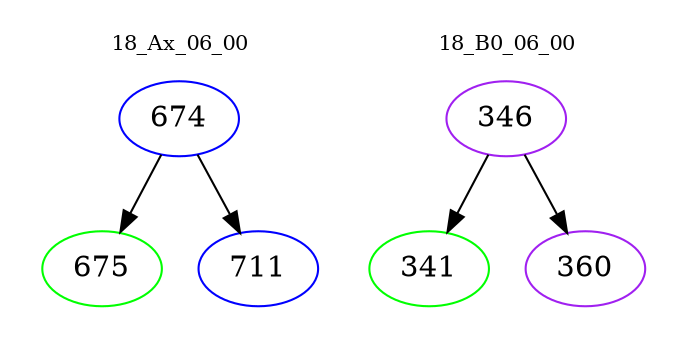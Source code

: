 digraph{
subgraph cluster_0 {
color = white
label = "18_Ax_06_00";
fontsize=10;
T0_674 [label="674", color="blue"]
T0_674 -> T0_675 [color="black"]
T0_675 [label="675", color="green"]
T0_674 -> T0_711 [color="black"]
T0_711 [label="711", color="blue"]
}
subgraph cluster_1 {
color = white
label = "18_B0_06_00";
fontsize=10;
T1_346 [label="346", color="purple"]
T1_346 -> T1_341 [color="black"]
T1_341 [label="341", color="green"]
T1_346 -> T1_360 [color="black"]
T1_360 [label="360", color="purple"]
}
}

